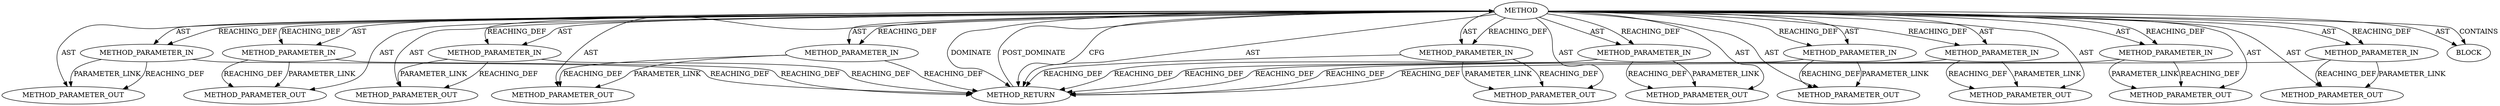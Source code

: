 digraph {
  471 [label=METHOD_PARAMETER_OUT ORDER=8 CODE="p8" IS_VARIADIC=false TYPE_FULL_NAME="ANY" EVALUATION_STRATEGY="BY_VALUE" INDEX=8 NAME="p8"]
  377 [label=METHOD_PARAMETER_IN ORDER=5 CODE="p5" IS_VARIADIC=false TYPE_FULL_NAME="ANY" EVALUATION_STRATEGY="BY_VALUE" INDEX=5 NAME="p5"]
  381 [label=METHOD_PARAMETER_IN ORDER=9 CODE="p9" IS_VARIADIC=false TYPE_FULL_NAME="ANY" EVALUATION_STRATEGY="BY_VALUE" INDEX=9 NAME="p9"]
  473 [label=METHOD_PARAMETER_OUT ORDER=10 CODE="p10" IS_VARIADIC=false TYPE_FULL_NAME="ANY" EVALUATION_STRATEGY="BY_VALUE" INDEX=10 NAME="p10"]
  464 [label=METHOD_PARAMETER_OUT ORDER=1 CODE="p1" IS_VARIADIC=false TYPE_FULL_NAME="ANY" EVALUATION_STRATEGY="BY_VALUE" INDEX=1 NAME="p1"]
  376 [label=METHOD_PARAMETER_IN ORDER=4 CODE="p4" IS_VARIADIC=false TYPE_FULL_NAME="ANY" EVALUATION_STRATEGY="BY_VALUE" INDEX=4 NAME="p4"]
  372 [label=METHOD AST_PARENT_TYPE="NAMESPACE_BLOCK" AST_PARENT_FULL_NAME="<global>" ORDER=0 CODE="<empty>" FULL_NAME="*pkcs12_key_gen" IS_EXTERNAL=true FILENAME="<empty>" SIGNATURE="" NAME="*pkcs12_key_gen"]
  379 [label=METHOD_PARAMETER_IN ORDER=7 CODE="p7" IS_VARIADIC=false TYPE_FULL_NAME="ANY" EVALUATION_STRATEGY="BY_VALUE" INDEX=7 NAME="p7"]
  469 [label=METHOD_PARAMETER_OUT ORDER=6 CODE="p6" IS_VARIADIC=false TYPE_FULL_NAME="ANY" EVALUATION_STRATEGY="BY_VALUE" INDEX=6 NAME="p6"]
  472 [label=METHOD_PARAMETER_OUT ORDER=9 CODE="p9" IS_VARIADIC=false TYPE_FULL_NAME="ANY" EVALUATION_STRATEGY="BY_VALUE" INDEX=9 NAME="p9"]
  382 [label=METHOD_PARAMETER_IN ORDER=10 CODE="p10" IS_VARIADIC=false TYPE_FULL_NAME="ANY" EVALUATION_STRATEGY="BY_VALUE" INDEX=10 NAME="p10"]
  380 [label=METHOD_PARAMETER_IN ORDER=8 CODE="p8" IS_VARIADIC=false TYPE_FULL_NAME="ANY" EVALUATION_STRATEGY="BY_VALUE" INDEX=8 NAME="p8"]
  373 [label=METHOD_PARAMETER_IN ORDER=1 CODE="p1" IS_VARIADIC=false TYPE_FULL_NAME="ANY" EVALUATION_STRATEGY="BY_VALUE" INDEX=1 NAME="p1"]
  468 [label=METHOD_PARAMETER_OUT ORDER=5 CODE="p5" IS_VARIADIC=false TYPE_FULL_NAME="ANY" EVALUATION_STRATEGY="BY_VALUE" INDEX=5 NAME="p5"]
  467 [label=METHOD_PARAMETER_OUT ORDER=4 CODE="p4" IS_VARIADIC=false TYPE_FULL_NAME="ANY" EVALUATION_STRATEGY="BY_VALUE" INDEX=4 NAME="p4"]
  383 [label=BLOCK ORDER=1 ARGUMENT_INDEX=1 CODE="<empty>" TYPE_FULL_NAME="ANY"]
  374 [label=METHOD_PARAMETER_IN ORDER=2 CODE="p2" IS_VARIADIC=false TYPE_FULL_NAME="ANY" EVALUATION_STRATEGY="BY_VALUE" INDEX=2 NAME="p2"]
  466 [label=METHOD_PARAMETER_OUT ORDER=3 CODE="p3" IS_VARIADIC=false TYPE_FULL_NAME="ANY" EVALUATION_STRATEGY="BY_VALUE" INDEX=3 NAME="p3"]
  378 [label=METHOD_PARAMETER_IN ORDER=6 CODE="p6" IS_VARIADIC=false TYPE_FULL_NAME="ANY" EVALUATION_STRATEGY="BY_VALUE" INDEX=6 NAME="p6"]
  384 [label=METHOD_RETURN ORDER=2 CODE="RET" TYPE_FULL_NAME="ANY" EVALUATION_STRATEGY="BY_VALUE"]
  465 [label=METHOD_PARAMETER_OUT ORDER=2 CODE="p2" IS_VARIADIC=false TYPE_FULL_NAME="ANY" EVALUATION_STRATEGY="BY_VALUE" INDEX=2 NAME="p2"]
  375 [label=METHOD_PARAMETER_IN ORDER=3 CODE="p3" IS_VARIADIC=false TYPE_FULL_NAME="ANY" EVALUATION_STRATEGY="BY_VALUE" INDEX=3 NAME="p3"]
  470 [label=METHOD_PARAMETER_OUT ORDER=7 CODE="p7" IS_VARIADIC=false TYPE_FULL_NAME="ANY" EVALUATION_STRATEGY="BY_VALUE" INDEX=7 NAME="p7"]
  372 -> 375 [label=AST ]
  376 -> 384 [label=REACHING_DEF VARIABLE="p4"]
  372 -> 383 [label=AST ]
  377 -> 384 [label=REACHING_DEF VARIABLE="p5"]
  372 -> 378 [label=AST ]
  382 -> 473 [label=REACHING_DEF VARIABLE="p10"]
  372 -> 468 [label=AST ]
  372 -> 471 [label=AST ]
  372 -> 384 [label=CFG ]
  376 -> 467 [label=REACHING_DEF VARIABLE="p4"]
  372 -> 384 [label=AST ]
  372 -> 473 [label=AST ]
  372 -> 373 [label=REACHING_DEF VARIABLE=""]
  375 -> 466 [label=REACHING_DEF VARIABLE="p3"]
  381 -> 472 [label=REACHING_DEF VARIABLE="p9"]
  379 -> 470 [label=REACHING_DEF VARIABLE="p7"]
  379 -> 384 [label=REACHING_DEF VARIABLE="p7"]
  372 -> 467 [label=AST ]
  378 -> 469 [label=PARAMETER_LINK ]
  372 -> 383 [label=CONTAINS ]
  377 -> 468 [label=PARAMETER_LINK ]
  372 -> 464 [label=AST ]
  373 -> 384 [label=REACHING_DEF VARIABLE="p1"]
  372 -> 384 [label=DOMINATE ]
  378 -> 469 [label=REACHING_DEF VARIABLE="p6"]
  372 -> 379 [label=AST ]
  372 -> 374 [label=REACHING_DEF VARIABLE=""]
  372 -> 382 [label=AST ]
  372 -> 470 [label=AST ]
  380 -> 471 [label=PARAMETER_LINK ]
  372 -> 469 [label=AST ]
  372 -> 377 [label=REACHING_DEF VARIABLE=""]
  381 -> 384 [label=REACHING_DEF VARIABLE="p9"]
  374 -> 465 [label=PARAMETER_LINK ]
  377 -> 468 [label=REACHING_DEF VARIABLE="p5"]
  372 -> 373 [label=AST ]
  382 -> 473 [label=PARAMETER_LINK ]
  374 -> 465 [label=REACHING_DEF VARIABLE="p2"]
  374 -> 384 [label=REACHING_DEF VARIABLE="p2"]
  372 -> 382 [label=REACHING_DEF VARIABLE=""]
  372 -> 375 [label=REACHING_DEF VARIABLE=""]
  372 -> 465 [label=AST ]
  372 -> 378 [label=REACHING_DEF VARIABLE=""]
  372 -> 466 [label=AST ]
  372 -> 376 [label=AST ]
  372 -> 380 [label=AST ]
  380 -> 471 [label=REACHING_DEF VARIABLE="p8"]
  380 -> 384 [label=REACHING_DEF VARIABLE="p8"]
  372 -> 376 [label=REACHING_DEF VARIABLE=""]
  372 -> 379 [label=REACHING_DEF VARIABLE=""]
  376 -> 467 [label=PARAMETER_LINK ]
  382 -> 384 [label=REACHING_DEF VARIABLE="p10"]
  384 -> 372 [label=POST_DOMINATE ]
  373 -> 464 [label=REACHING_DEF VARIABLE="p1"]
  372 -> 472 [label=AST ]
  379 -> 470 [label=PARAMETER_LINK ]
  372 -> 381 [label=REACHING_DEF VARIABLE=""]
  375 -> 466 [label=PARAMETER_LINK ]
  372 -> 380 [label=REACHING_DEF VARIABLE=""]
  375 -> 384 [label=REACHING_DEF VARIABLE="p3"]
  373 -> 464 [label=PARAMETER_LINK ]
  381 -> 472 [label=PARAMETER_LINK ]
  372 -> 374 [label=AST ]
  378 -> 384 [label=REACHING_DEF VARIABLE="p6"]
  372 -> 377 [label=AST ]
  372 -> 381 [label=AST ]
}
